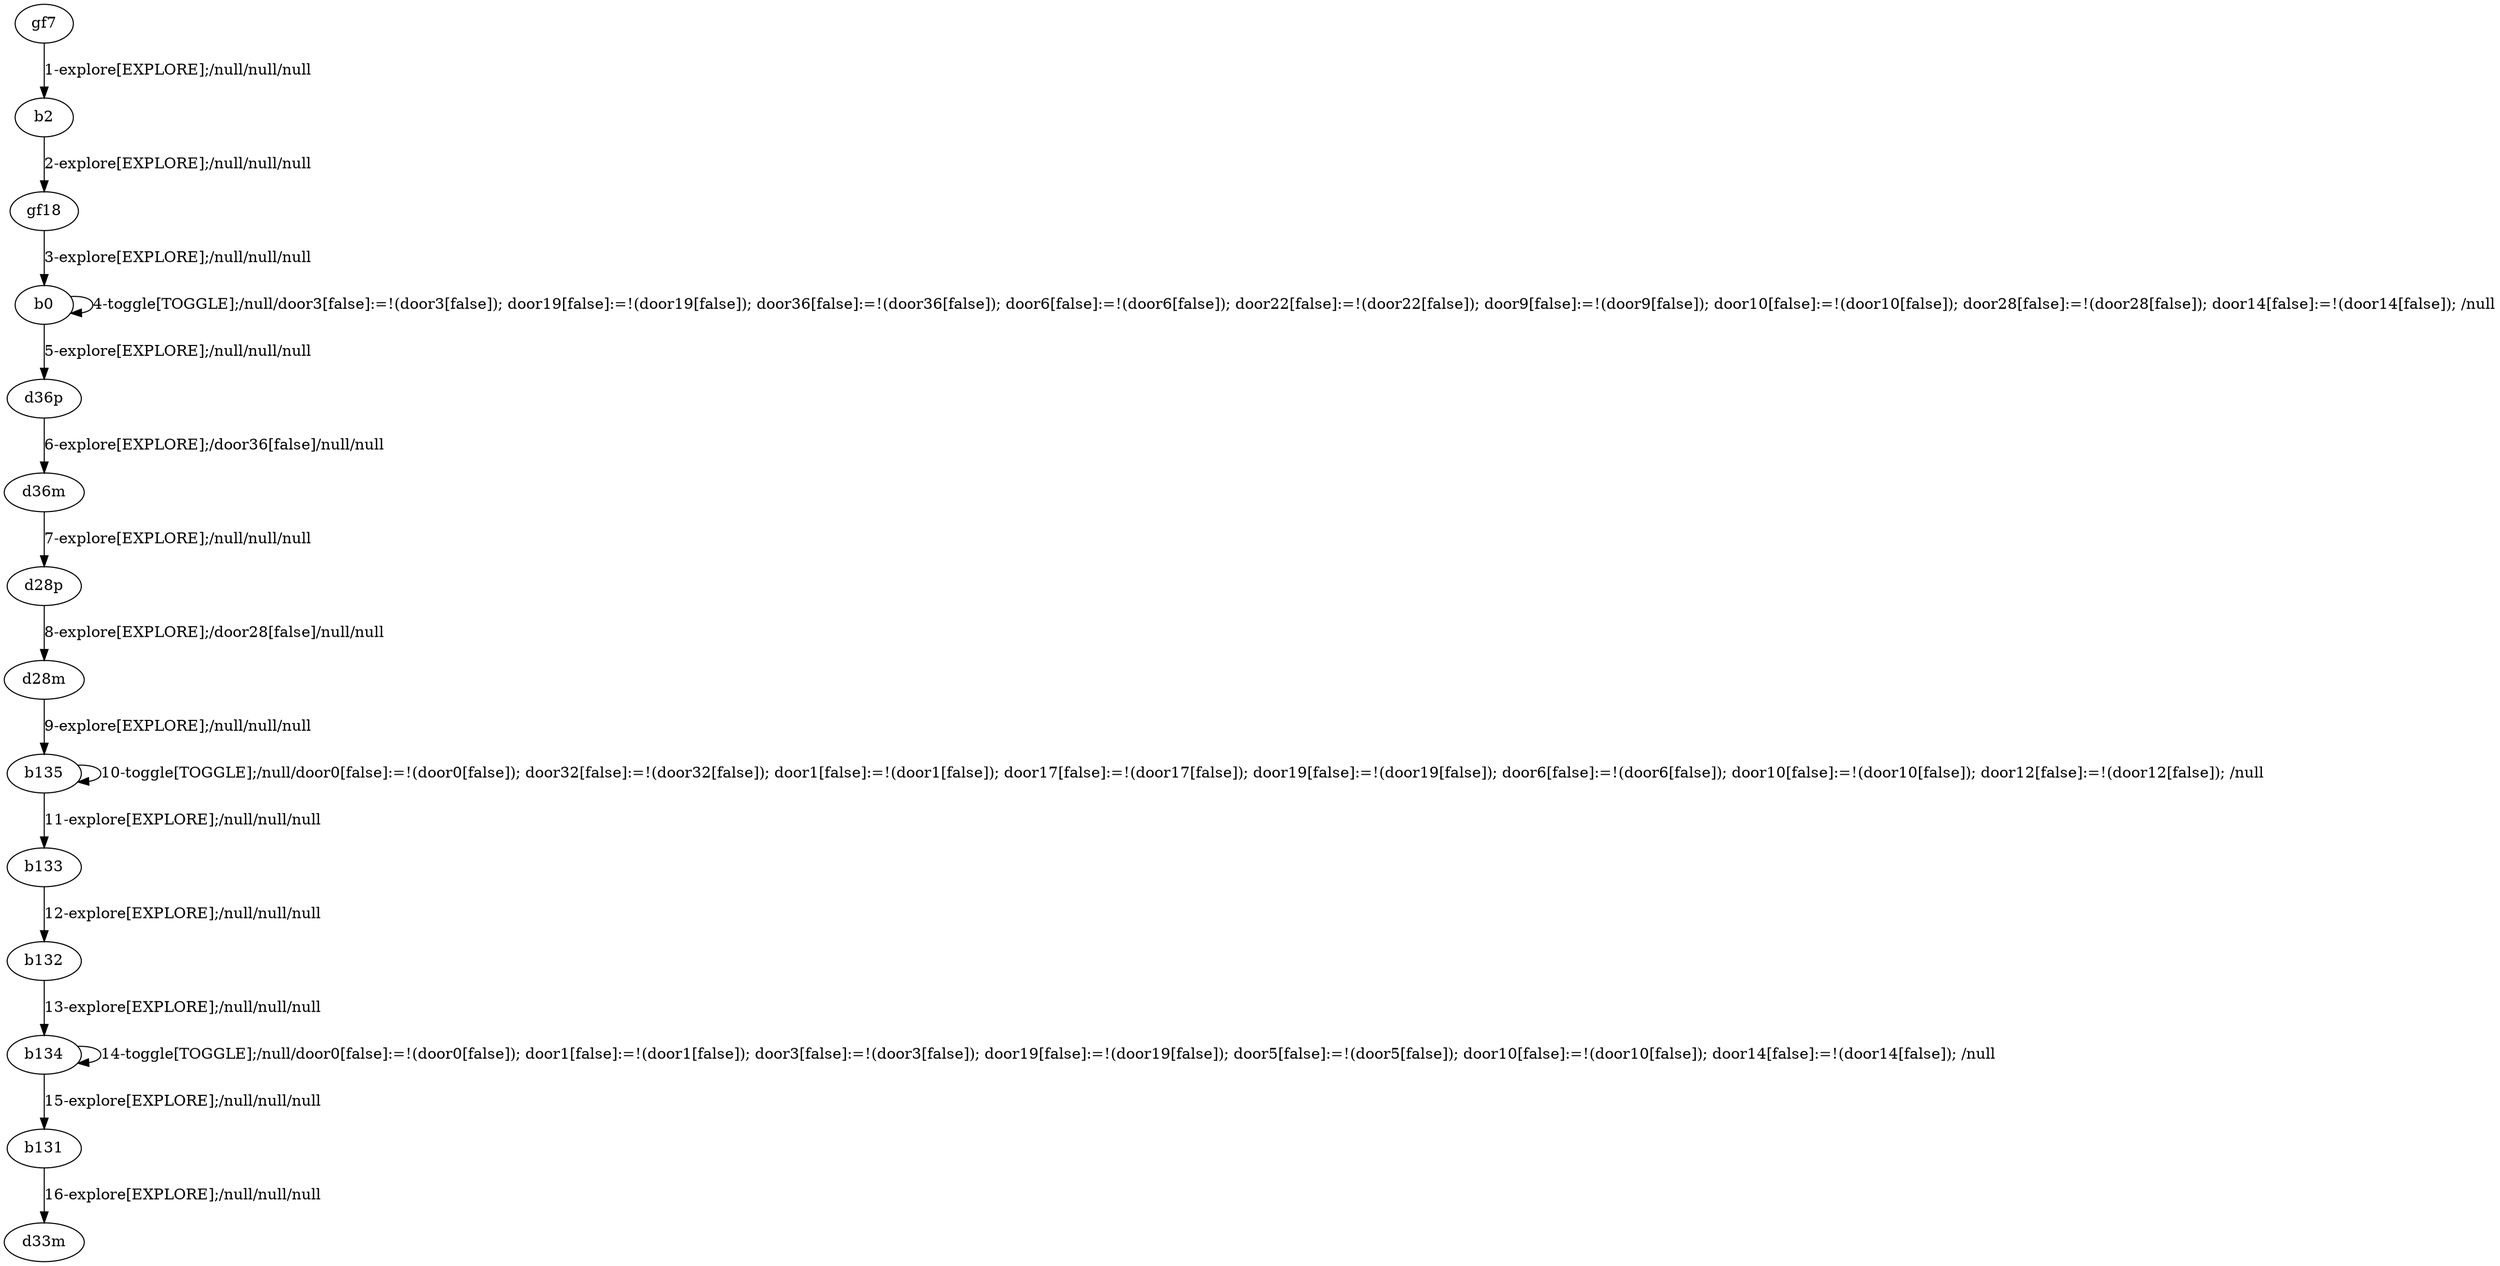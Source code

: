 # Total number of goals covered by this test: 11
# b134 --> b134
# b131 --> d33m
# b133 --> b132
# b135 --> b135
# b134 --> b131
# d36p --> d36m
# d36m --> d28p
# b135 --> b133
# d28p --> d28m
# b132 --> b134
# d28m --> b135

digraph g {
"gf7" -> "b2" [label = "1-explore[EXPLORE];/null/null/null"];
"b2" -> "gf18" [label = "2-explore[EXPLORE];/null/null/null"];
"gf18" -> "b0" [label = "3-explore[EXPLORE];/null/null/null"];
"b0" -> "b0" [label = "4-toggle[TOGGLE];/null/door3[false]:=!(door3[false]); door19[false]:=!(door19[false]); door36[false]:=!(door36[false]); door6[false]:=!(door6[false]); door22[false]:=!(door22[false]); door9[false]:=!(door9[false]); door10[false]:=!(door10[false]); door28[false]:=!(door28[false]); door14[false]:=!(door14[false]); /null"];
"b0" -> "d36p" [label = "5-explore[EXPLORE];/null/null/null"];
"d36p" -> "d36m" [label = "6-explore[EXPLORE];/door36[false]/null/null"];
"d36m" -> "d28p" [label = "7-explore[EXPLORE];/null/null/null"];
"d28p" -> "d28m" [label = "8-explore[EXPLORE];/door28[false]/null/null"];
"d28m" -> "b135" [label = "9-explore[EXPLORE];/null/null/null"];
"b135" -> "b135" [label = "10-toggle[TOGGLE];/null/door0[false]:=!(door0[false]); door32[false]:=!(door32[false]); door1[false]:=!(door1[false]); door17[false]:=!(door17[false]); door19[false]:=!(door19[false]); door6[false]:=!(door6[false]); door10[false]:=!(door10[false]); door12[false]:=!(door12[false]); /null"];
"b135" -> "b133" [label = "11-explore[EXPLORE];/null/null/null"];
"b133" -> "b132" [label = "12-explore[EXPLORE];/null/null/null"];
"b132" -> "b134" [label = "13-explore[EXPLORE];/null/null/null"];
"b134" -> "b134" [label = "14-toggle[TOGGLE];/null/door0[false]:=!(door0[false]); door1[false]:=!(door1[false]); door3[false]:=!(door3[false]); door19[false]:=!(door19[false]); door5[false]:=!(door5[false]); door10[false]:=!(door10[false]); door14[false]:=!(door14[false]); /null"];
"b134" -> "b131" [label = "15-explore[EXPLORE];/null/null/null"];
"b131" -> "d33m" [label = "16-explore[EXPLORE];/null/null/null"];
}